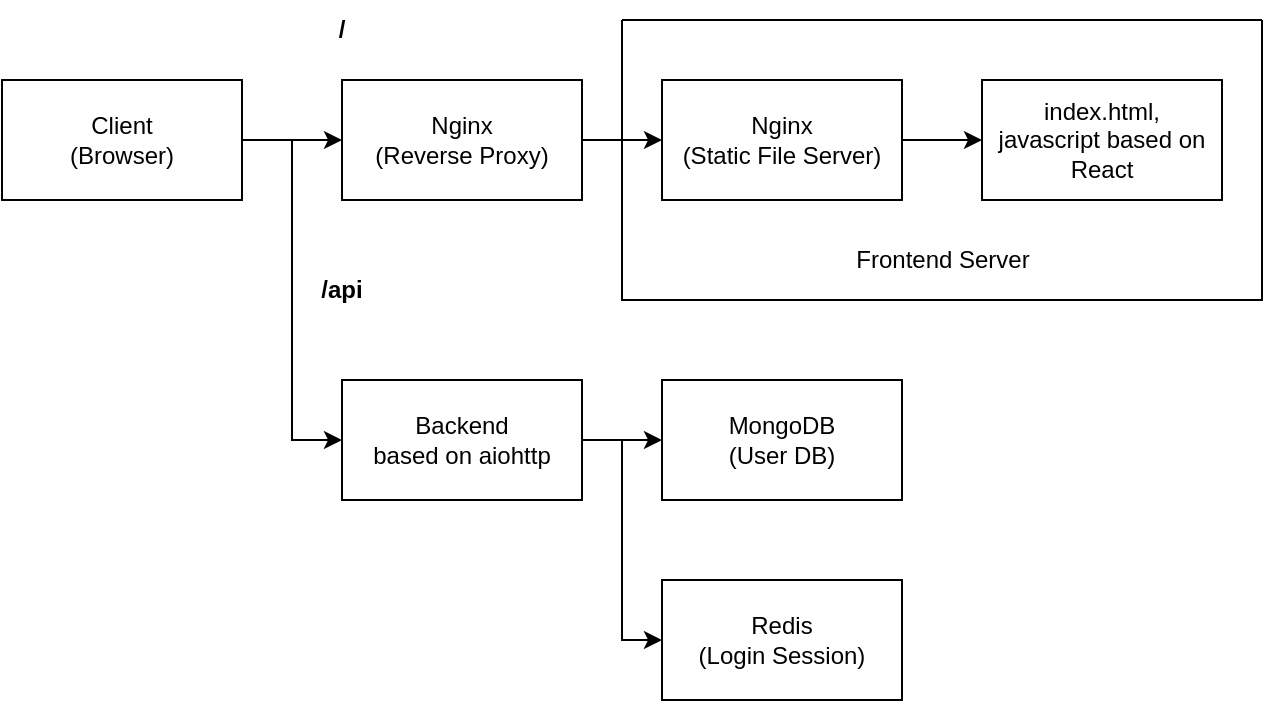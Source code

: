 <mxfile version="20.3.0" type="device"><diagram id="1LPIdXtP52wjyiKy_9Aw" name="페이지-1"><mxGraphModel dx="1186" dy="750" grid="1" gridSize="10" guides="1" tooltips="1" connect="1" arrows="1" fold="1" page="1" pageScale="1" pageWidth="827" pageHeight="1169" math="0" shadow="0"><root><mxCell id="0"/><mxCell id="1" parent="0"/><mxCell id="WavY3He8CK1q-OC0ECjN-3" value="" style="edgeStyle=orthogonalEdgeStyle;rounded=0;orthogonalLoop=1;jettySize=auto;html=1;entryX=0;entryY=0.5;entryDx=0;entryDy=0;" edge="1" parent="1" source="WavY3He8CK1q-OC0ECjN-1" target="WavY3He8CK1q-OC0ECjN-8"><mxGeometry relative="1" as="geometry"/></mxCell><mxCell id="WavY3He8CK1q-OC0ECjN-1" value="Client&lt;br&gt;(Browser)" style="rounded=0;whiteSpace=wrap;html=1;" vertex="1" parent="1"><mxGeometry x="80" y="290" width="120" height="60" as="geometry"/></mxCell><mxCell id="WavY3He8CK1q-OC0ECjN-5" value="" style="edgeStyle=orthogonalEdgeStyle;rounded=0;orthogonalLoop=1;jettySize=auto;html=1;" edge="1" parent="1" source="WavY3He8CK1q-OC0ECjN-2" target="WavY3He8CK1q-OC0ECjN-4"><mxGeometry relative="1" as="geometry"/></mxCell><mxCell id="WavY3He8CK1q-OC0ECjN-2" value="Nginx&lt;br&gt;(Reverse Proxy)" style="rounded=0;whiteSpace=wrap;html=1;" vertex="1" parent="1"><mxGeometry x="250" y="290" width="120" height="60" as="geometry"/></mxCell><mxCell id="WavY3He8CK1q-OC0ECjN-7" value="" style="edgeStyle=orthogonalEdgeStyle;rounded=0;orthogonalLoop=1;jettySize=auto;html=1;" edge="1" parent="1" source="WavY3He8CK1q-OC0ECjN-4" target="WavY3He8CK1q-OC0ECjN-6"><mxGeometry relative="1" as="geometry"/></mxCell><mxCell id="WavY3He8CK1q-OC0ECjN-4" value="Nginx&lt;br&gt;(Static File Server)" style="rounded=0;whiteSpace=wrap;html=1;" vertex="1" parent="1"><mxGeometry x="410" y="290" width="120" height="60" as="geometry"/></mxCell><mxCell id="WavY3He8CK1q-OC0ECjN-6" value="index.html, &lt;br&gt;javascript based on React" style="rounded=0;whiteSpace=wrap;html=1;" vertex="1" parent="1"><mxGeometry x="570" y="290" width="120" height="60" as="geometry"/></mxCell><mxCell id="WavY3He8CK1q-OC0ECjN-14" value="" style="edgeStyle=orthogonalEdgeStyle;rounded=0;orthogonalLoop=1;jettySize=auto;html=1;entryX=0;entryY=0.5;entryDx=0;entryDy=0;" edge="1" parent="1" source="WavY3He8CK1q-OC0ECjN-8" target="WavY3He8CK1q-OC0ECjN-13"><mxGeometry relative="1" as="geometry"/></mxCell><mxCell id="WavY3He8CK1q-OC0ECjN-8" value="Backend&lt;br&gt;based on aiohttp" style="rounded=0;whiteSpace=wrap;html=1;" vertex="1" parent="1"><mxGeometry x="250" y="440" width="120" height="60" as="geometry"/></mxCell><mxCell id="WavY3He8CK1q-OC0ECjN-9" value="" style="edgeStyle=orthogonalEdgeStyle;rounded=0;orthogonalLoop=1;jettySize=auto;html=1;entryX=0;entryY=0.5;entryDx=0;entryDy=0;exitX=1;exitY=0.5;exitDx=0;exitDy=0;" edge="1" parent="1" source="WavY3He8CK1q-OC0ECjN-1" target="WavY3He8CK1q-OC0ECjN-2"><mxGeometry relative="1" as="geometry"><mxPoint x="210" y="330" as="sourcePoint"/><mxPoint x="260" y="430" as="targetPoint"/></mxGeometry></mxCell><mxCell id="WavY3He8CK1q-OC0ECjN-10" value="&lt;b&gt;/&lt;/b&gt;" style="text;html=1;strokeColor=none;fillColor=none;align=center;verticalAlign=middle;whiteSpace=wrap;rounded=0;" vertex="1" parent="1"><mxGeometry x="220" y="250" width="60" height="30" as="geometry"/></mxCell><mxCell id="WavY3He8CK1q-OC0ECjN-11" value="&lt;b&gt;/api&lt;/b&gt;" style="text;html=1;strokeColor=none;fillColor=none;align=center;verticalAlign=middle;whiteSpace=wrap;rounded=0;" vertex="1" parent="1"><mxGeometry x="220" y="380" width="60" height="30" as="geometry"/></mxCell><mxCell id="WavY3He8CK1q-OC0ECjN-12" value="MongoDB&lt;br&gt;(User DB)" style="rounded=0;whiteSpace=wrap;html=1;" vertex="1" parent="1"><mxGeometry x="410" y="440" width="120" height="60" as="geometry"/></mxCell><mxCell id="WavY3He8CK1q-OC0ECjN-13" value="Redis&lt;br&gt;(Login Session)" style="rounded=0;whiteSpace=wrap;html=1;" vertex="1" parent="1"><mxGeometry x="410" y="540" width="120" height="60" as="geometry"/></mxCell><mxCell id="WavY3He8CK1q-OC0ECjN-15" value="" style="edgeStyle=orthogonalEdgeStyle;rounded=0;orthogonalLoop=1;jettySize=auto;html=1;exitX=1;exitY=0.5;exitDx=0;exitDy=0;" edge="1" parent="1" source="WavY3He8CK1q-OC0ECjN-8"><mxGeometry relative="1" as="geometry"><mxPoint x="380" y="480" as="sourcePoint"/><mxPoint x="410" y="470" as="targetPoint"/></mxGeometry></mxCell><mxCell id="WavY3He8CK1q-OC0ECjN-16" value="" style="swimlane;startSize=0;" vertex="1" parent="1"><mxGeometry x="390" y="260" width="320" height="140" as="geometry"/></mxCell><mxCell id="WavY3He8CK1q-OC0ECjN-17" value="Frontend Server" style="text;html=1;align=center;verticalAlign=middle;resizable=0;points=[];autosize=1;strokeColor=none;fillColor=none;" vertex="1" parent="1"><mxGeometry x="495" y="365" width="110" height="30" as="geometry"/></mxCell></root></mxGraphModel></diagram></mxfile>